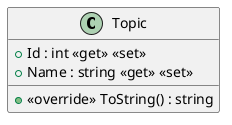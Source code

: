 @startuml
class Topic {
    + Id : int <<get>> <<set>>
    + Name : string <<get>> <<set>>
    + <<override>> ToString() : string
}
@enduml
